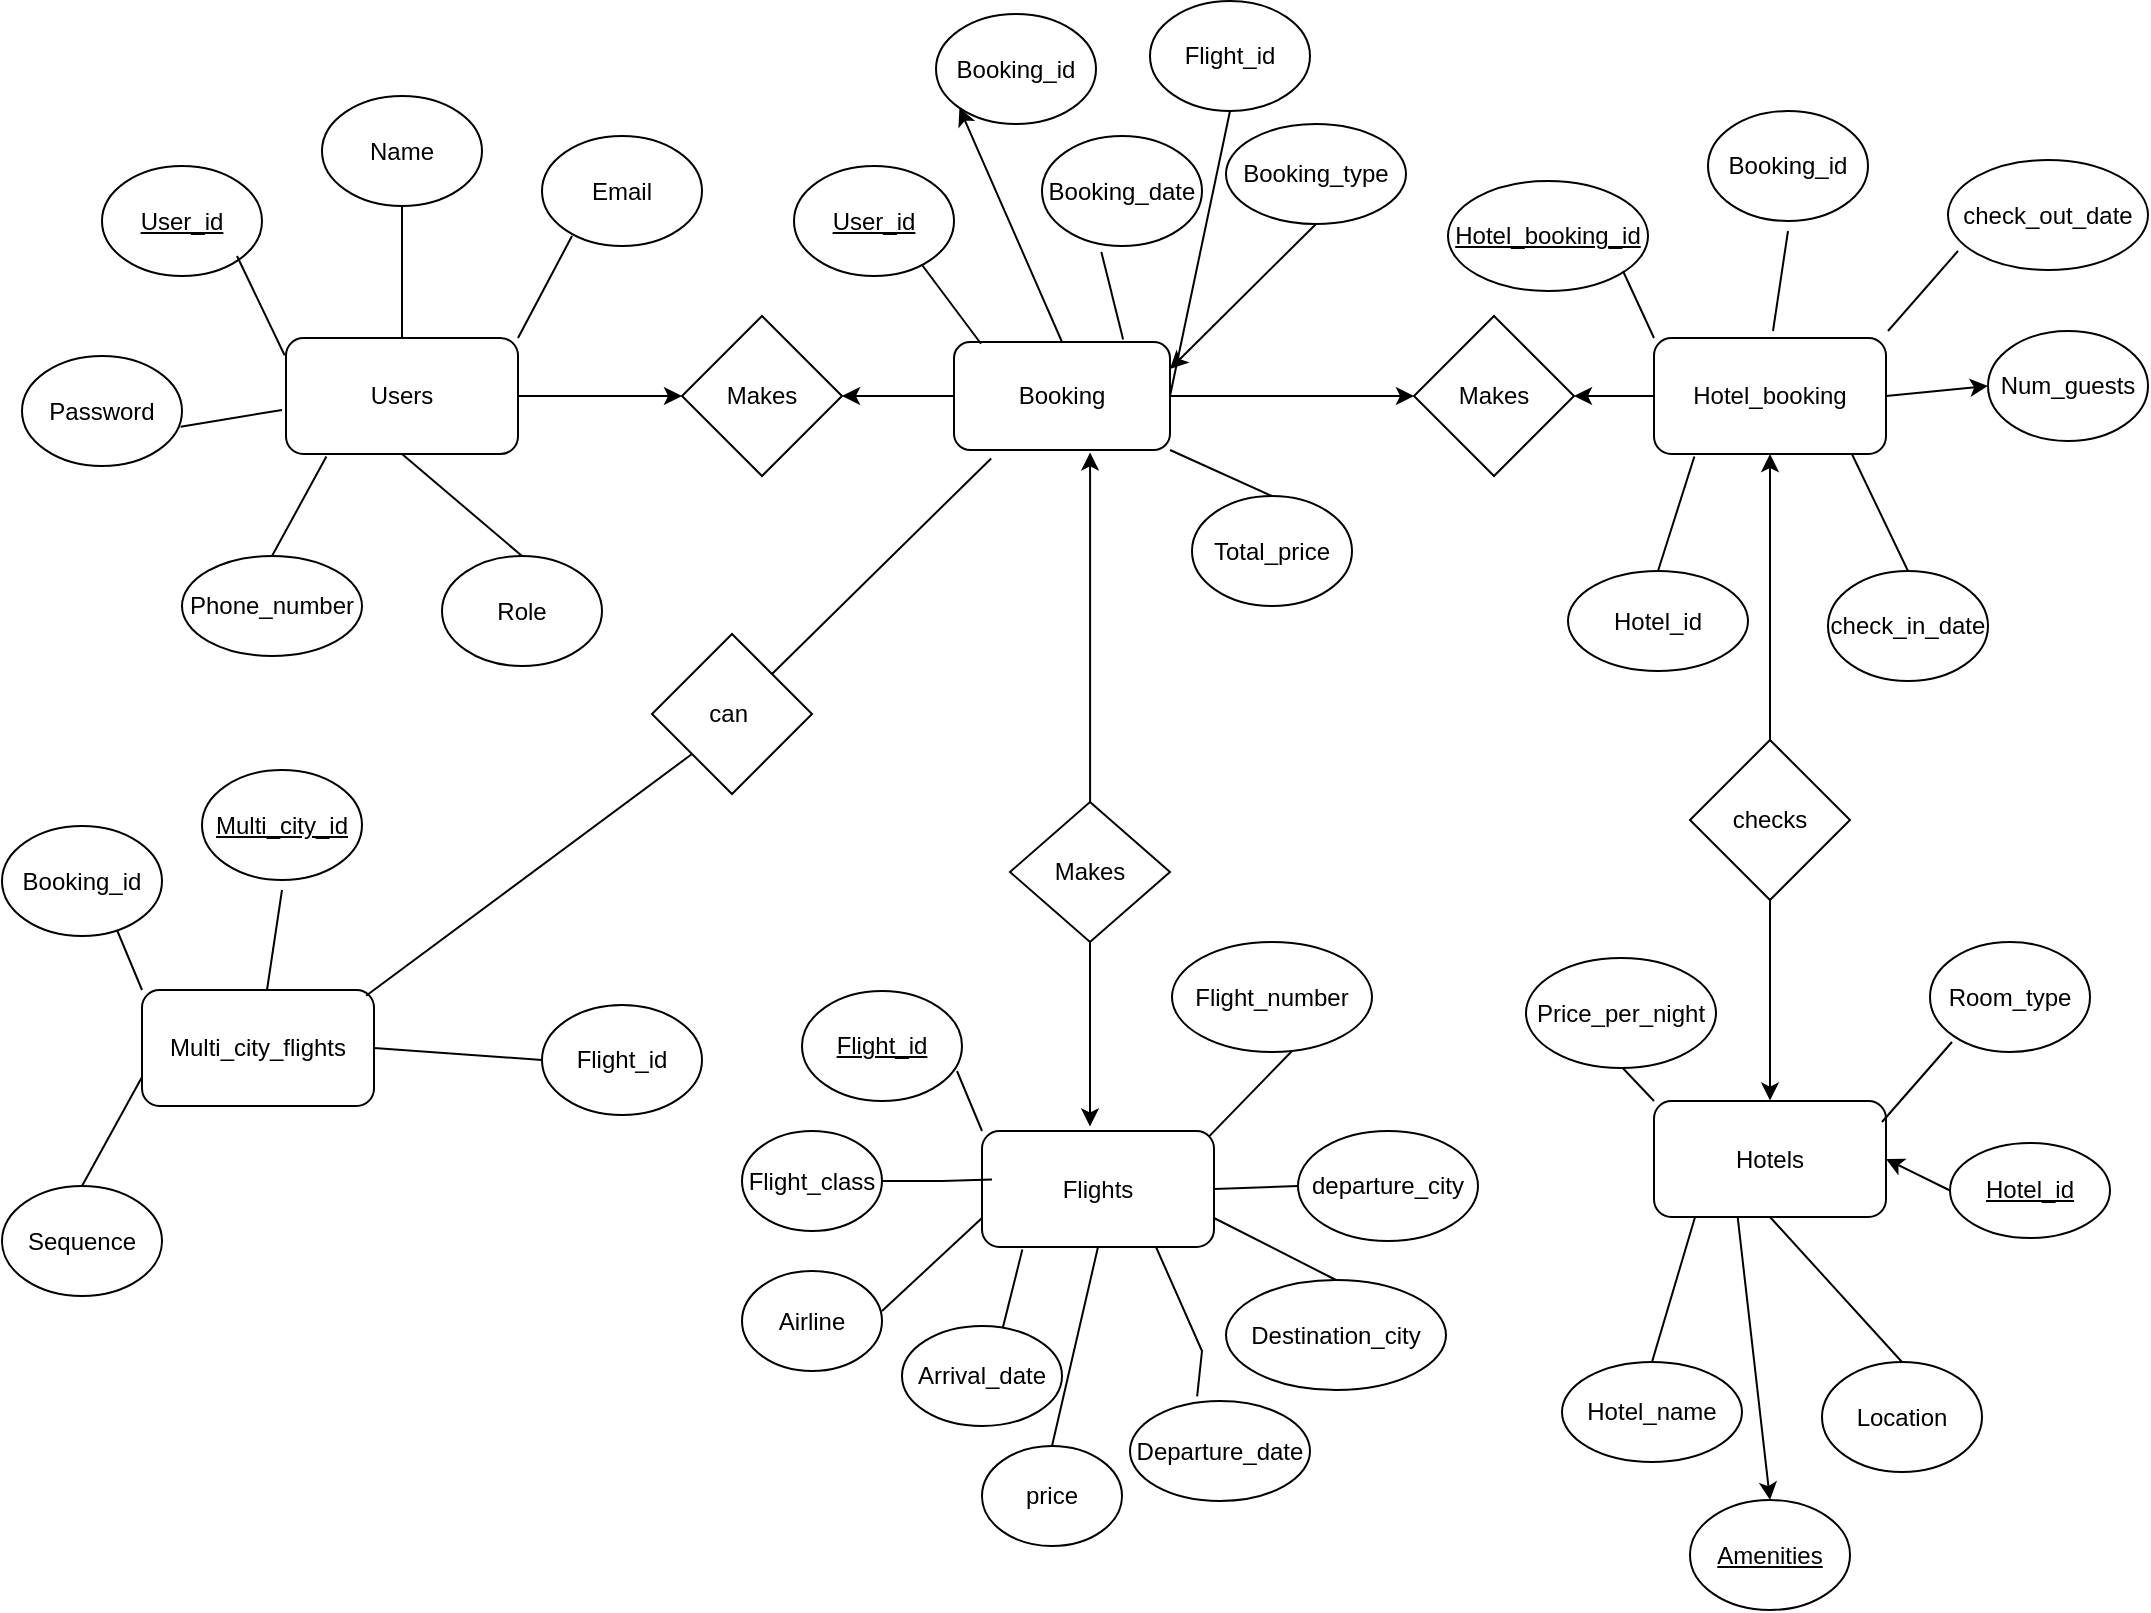 <mxfile version="24.7.16">
  <diagram name="Page-1" id="JrsxtNGEzkz7EmuCsESs">
    <mxGraphModel dx="1203" dy="657" grid="0" gridSize="10" guides="1" tooltips="1" connect="1" arrows="1" fold="1" page="1" pageScale="1" pageWidth="1100" pageHeight="850" math="0" shadow="0">
      <root>
        <mxCell id="0" />
        <mxCell id="1" parent="0" />
        <mxCell id="slm5BC4lL7aq9jStoZ59-89" style="edgeStyle=orthogonalEdgeStyle;rounded=0;orthogonalLoop=1;jettySize=auto;html=1;exitX=1;exitY=0.5;exitDx=0;exitDy=0;entryX=0;entryY=0.5;entryDx=0;entryDy=0;" edge="1" parent="1" source="slm5BC4lL7aq9jStoZ59-90" target="slm5BC4lL7aq9jStoZ59-117">
          <mxGeometry relative="1" as="geometry">
            <mxPoint x="380" y="215.429" as="targetPoint" />
          </mxGeometry>
        </mxCell>
        <mxCell id="slm5BC4lL7aq9jStoZ59-90" value="Users" style="rounded=1;whiteSpace=wrap;html=1;aspect=fixed;" vertex="1" parent="1">
          <mxGeometry x="162" y="191" width="116" height="58" as="geometry" />
        </mxCell>
        <mxCell id="slm5BC4lL7aq9jStoZ59-91" value="&lt;u&gt;User_id&lt;/u&gt;" style="ellipse;whiteSpace=wrap;html=1;" vertex="1" parent="1">
          <mxGeometry x="70" y="105" width="80" height="55" as="geometry" />
        </mxCell>
        <mxCell id="slm5BC4lL7aq9jStoZ59-92" value="Phone_number" style="ellipse;whiteSpace=wrap;html=1;" vertex="1" parent="1">
          <mxGeometry x="110" y="300" width="90" height="50" as="geometry" />
        </mxCell>
        <mxCell id="slm5BC4lL7aq9jStoZ59-93" value="Password" style="ellipse;whiteSpace=wrap;html=1;" vertex="1" parent="1">
          <mxGeometry x="30" y="200" width="80" height="55" as="geometry" />
        </mxCell>
        <mxCell id="slm5BC4lL7aq9jStoZ59-94" value="Role" style="ellipse;whiteSpace=wrap;html=1;" vertex="1" parent="1">
          <mxGeometry x="240" y="300" width="80" height="55" as="geometry" />
        </mxCell>
        <mxCell id="slm5BC4lL7aq9jStoZ59-95" value="Name" style="ellipse;whiteSpace=wrap;html=1;" vertex="1" parent="1">
          <mxGeometry x="180" y="70" width="80" height="55" as="geometry" />
        </mxCell>
        <mxCell id="slm5BC4lL7aq9jStoZ59-96" value="Email" style="ellipse;whiteSpace=wrap;html=1;" vertex="1" parent="1">
          <mxGeometry x="290" y="90" width="80" height="55" as="geometry" />
        </mxCell>
        <mxCell id="slm5BC4lL7aq9jStoZ59-97" value="" style="endArrow=none;html=1;rounded=0;exitX=1;exitY=0;exitDx=0;exitDy=0;" edge="1" parent="1" source="slm5BC4lL7aq9jStoZ59-90">
          <mxGeometry width="50" height="50" relative="1" as="geometry">
            <mxPoint x="270" y="180" as="sourcePoint" />
            <mxPoint x="305" y="140" as="targetPoint" />
          </mxGeometry>
        </mxCell>
        <mxCell id="slm5BC4lL7aq9jStoZ59-98" value="" style="endArrow=none;html=1;rounded=0;entryX=0.5;entryY=1;entryDx=0;entryDy=0;exitX=0.5;exitY=0;exitDx=0;exitDy=0;" edge="1" parent="1" source="slm5BC4lL7aq9jStoZ59-90" target="slm5BC4lL7aq9jStoZ59-95">
          <mxGeometry width="50" height="50" relative="1" as="geometry">
            <mxPoint x="212.5" y="180" as="sourcePoint" />
            <mxPoint x="220" y="130" as="targetPoint" />
          </mxGeometry>
        </mxCell>
        <mxCell id="slm5BC4lL7aq9jStoZ59-99" value="" style="endArrow=none;html=1;rounded=0;exitX=-0.006;exitY=0.149;exitDx=0;exitDy=0;exitPerimeter=0;" edge="1" parent="1" source="slm5BC4lL7aq9jStoZ59-90">
          <mxGeometry width="50" height="50" relative="1" as="geometry">
            <mxPoint x="130" y="200" as="sourcePoint" />
            <mxPoint x="137.5" y="150" as="targetPoint" />
          </mxGeometry>
        </mxCell>
        <mxCell id="slm5BC4lL7aq9jStoZ59-100" value="" style="endArrow=none;html=1;rounded=0;entryX=0.174;entryY=1.022;entryDx=0;entryDy=0;entryPerimeter=0;" edge="1" parent="1" target="slm5BC4lL7aq9jStoZ59-90">
          <mxGeometry width="50" height="50" relative="1" as="geometry">
            <mxPoint x="155" y="300" as="sourcePoint" />
            <mxPoint x="200" y="260" as="targetPoint" />
          </mxGeometry>
        </mxCell>
        <mxCell id="slm5BC4lL7aq9jStoZ59-101" value="" style="endArrow=none;html=1;rounded=0;exitX=0.5;exitY=0;exitDx=0;exitDy=0;entryX=0.5;entryY=1;entryDx=0;entryDy=0;" edge="1" parent="1" source="slm5BC4lL7aq9jStoZ59-94" target="slm5BC4lL7aq9jStoZ59-90">
          <mxGeometry width="50" height="50" relative="1" as="geometry">
            <mxPoint x="230" y="300" as="sourcePoint" />
            <mxPoint x="280" y="250" as="targetPoint" />
          </mxGeometry>
        </mxCell>
        <mxCell id="slm5BC4lL7aq9jStoZ59-102" value="" style="endArrow=none;html=1;rounded=0;exitX=0.991;exitY=0.643;exitDx=0;exitDy=0;exitPerimeter=0;" edge="1" parent="1" source="slm5BC4lL7aq9jStoZ59-93">
          <mxGeometry width="50" height="50" relative="1" as="geometry">
            <mxPoint x="100" y="226.97" as="sourcePoint" />
            <mxPoint x="160" y="226.97" as="targetPoint" />
          </mxGeometry>
        </mxCell>
        <mxCell id="slm5BC4lL7aq9jStoZ59-103" style="edgeStyle=orthogonalEdgeStyle;rounded=0;orthogonalLoop=1;jettySize=auto;html=1;exitX=0;exitY=0.5;exitDx=0;exitDy=0;entryX=1;entryY=0.5;entryDx=0;entryDy=0;" edge="1" parent="1" source="slm5BC4lL7aq9jStoZ59-104" target="slm5BC4lL7aq9jStoZ59-117">
          <mxGeometry relative="1" as="geometry" />
        </mxCell>
        <mxCell id="slm5BC4lL7aq9jStoZ59-183" style="edgeStyle=orthogonalEdgeStyle;rounded=0;orthogonalLoop=1;jettySize=auto;html=1;entryX=0;entryY=0.5;entryDx=0;entryDy=0;" edge="1" parent="1" source="slm5BC4lL7aq9jStoZ59-104" target="slm5BC4lL7aq9jStoZ59-181">
          <mxGeometry relative="1" as="geometry">
            <mxPoint x="750" y="220" as="targetPoint" />
          </mxGeometry>
        </mxCell>
        <mxCell id="slm5BC4lL7aq9jStoZ59-104" value="Booking" style="rounded=1;whiteSpace=wrap;html=1;aspect=fixed;" vertex="1" parent="1">
          <mxGeometry x="496" y="193" width="108" height="54" as="geometry" />
        </mxCell>
        <mxCell id="slm5BC4lL7aq9jStoZ59-105" value="&lt;u&gt;User_id&lt;/u&gt;" style="ellipse;whiteSpace=wrap;html=1;" vertex="1" parent="1">
          <mxGeometry x="416" y="105" width="80" height="55" as="geometry" />
        </mxCell>
        <mxCell id="slm5BC4lL7aq9jStoZ59-107" value="Flight_id" style="ellipse;whiteSpace=wrap;html=1;" vertex="1" parent="1">
          <mxGeometry x="594" y="22.5" width="80" height="55" as="geometry" />
        </mxCell>
        <mxCell id="slm5BC4lL7aq9jStoZ59-108" value="Total_price" style="ellipse;whiteSpace=wrap;html=1;" vertex="1" parent="1">
          <mxGeometry x="615" y="270" width="80" height="55" as="geometry" />
        </mxCell>
        <mxCell id="slm5BC4lL7aq9jStoZ59-109" value="Booking_date" style="ellipse;whiteSpace=wrap;html=1;" vertex="1" parent="1">
          <mxGeometry x="540" y="90" width="80" height="55" as="geometry" />
        </mxCell>
        <mxCell id="slm5BC4lL7aq9jStoZ59-112" value="" style="endArrow=none;html=1;rounded=0;exitX=0.783;exitY=-0.023;exitDx=0;exitDy=0;exitPerimeter=0;entryX=0.371;entryY=1.054;entryDx=0;entryDy=0;entryPerimeter=0;" edge="1" parent="1" source="slm5BC4lL7aq9jStoZ59-104" target="slm5BC4lL7aq9jStoZ59-109">
          <mxGeometry width="50" height="50" relative="1" as="geometry">
            <mxPoint x="612.5" y="180" as="sourcePoint" />
            <mxPoint x="620" y="130" as="targetPoint" />
          </mxGeometry>
        </mxCell>
        <mxCell id="slm5BC4lL7aq9jStoZ59-113" value="" style="endArrow=none;html=1;rounded=0;exitX=0.125;exitY=0.016;exitDx=0;exitDy=0;entryX=0.804;entryY=0.907;entryDx=0;entryDy=0;entryPerimeter=0;exitPerimeter=0;" edge="1" parent="1" source="slm5BC4lL7aq9jStoZ59-104" target="slm5BC4lL7aq9jStoZ59-105">
          <mxGeometry width="50" height="50" relative="1" as="geometry">
            <mxPoint x="530" y="200" as="sourcePoint" />
            <mxPoint x="537.5" y="150" as="targetPoint" />
          </mxGeometry>
        </mxCell>
        <mxCell id="slm5BC4lL7aq9jStoZ59-115" value="" style="endArrow=none;html=1;rounded=0;exitX=0.5;exitY=0;exitDx=0;exitDy=0;entryX=1;entryY=1;entryDx=0;entryDy=0;" edge="1" parent="1" source="slm5BC4lL7aq9jStoZ59-108" target="slm5BC4lL7aq9jStoZ59-104">
          <mxGeometry width="50" height="50" relative="1" as="geometry">
            <mxPoint x="630" y="300" as="sourcePoint" />
            <mxPoint x="680" y="250" as="targetPoint" />
          </mxGeometry>
        </mxCell>
        <mxCell id="slm5BC4lL7aq9jStoZ59-116" value="" style="endArrow=none;html=1;rounded=0;exitX=0.5;exitY=1;exitDx=0;exitDy=0;entryX=1;entryY=0.5;entryDx=0;entryDy=0;" edge="1" parent="1" source="slm5BC4lL7aq9jStoZ59-107" target="slm5BC4lL7aq9jStoZ59-104">
          <mxGeometry width="50" height="50" relative="1" as="geometry">
            <mxPoint x="500" y="226.97" as="sourcePoint" />
            <mxPoint x="570" y="230" as="targetPoint" />
          </mxGeometry>
        </mxCell>
        <mxCell id="slm5BC4lL7aq9jStoZ59-117" value="Makes" style="rhombus;whiteSpace=wrap;html=1;" vertex="1" parent="1">
          <mxGeometry x="360" y="180" width="80" height="80" as="geometry" />
        </mxCell>
        <mxCell id="slm5BC4lL7aq9jStoZ59-120" value="Flights" style="rounded=1;whiteSpace=wrap;html=1;aspect=fixed;" vertex="1" parent="1">
          <mxGeometry x="510" y="587.5" width="116" height="58" as="geometry" />
        </mxCell>
        <mxCell id="slm5BC4lL7aq9jStoZ59-121" value="Departure_date" style="ellipse;whiteSpace=wrap;html=1;" vertex="1" parent="1">
          <mxGeometry x="584" y="722.5" width="90" height="50" as="geometry" />
        </mxCell>
        <mxCell id="slm5BC4lL7aq9jStoZ59-122" value="departure_city" style="ellipse;whiteSpace=wrap;html=1;" vertex="1" parent="1">
          <mxGeometry x="668" y="587.5" width="90" height="55" as="geometry" />
        </mxCell>
        <mxCell id="slm5BC4lL7aq9jStoZ59-123" value="Destination_city" style="ellipse;whiteSpace=wrap;html=1;" vertex="1" parent="1">
          <mxGeometry x="632" y="662" width="110" height="55" as="geometry" />
        </mxCell>
        <mxCell id="slm5BC4lL7aq9jStoZ59-124" value="&lt;u&gt;Flight_id&lt;/u&gt;" style="ellipse;whiteSpace=wrap;html=1;" vertex="1" parent="1">
          <mxGeometry x="420" y="517.5" width="80" height="55" as="geometry" />
        </mxCell>
        <mxCell id="slm5BC4lL7aq9jStoZ59-125" value="Flight_number" style="ellipse;whiteSpace=wrap;html=1;" vertex="1" parent="1">
          <mxGeometry x="605" y="493" width="100" height="55" as="geometry" />
        </mxCell>
        <mxCell id="slm5BC4lL7aq9jStoZ59-126" value="" style="endArrow=none;html=1;rounded=0;exitX=0.98;exitY=0.044;exitDx=0;exitDy=0;exitPerimeter=0;" edge="1" parent="1" source="slm5BC4lL7aq9jStoZ59-120">
          <mxGeometry width="50" height="50" relative="1" as="geometry">
            <mxPoint x="630" y="587.5" as="sourcePoint" />
            <mxPoint x="665" y="547.5" as="targetPoint" />
          </mxGeometry>
        </mxCell>
        <mxCell id="slm5BC4lL7aq9jStoZ59-127" value="" style="endArrow=none;html=1;rounded=0;exitX=0;exitY=0;exitDx=0;exitDy=0;" edge="1" parent="1" source="slm5BC4lL7aq9jStoZ59-120">
          <mxGeometry width="50" height="50" relative="1" as="geometry">
            <mxPoint x="490" y="607.5" as="sourcePoint" />
            <mxPoint x="497.5" y="557.5" as="targetPoint" />
          </mxGeometry>
        </mxCell>
        <mxCell id="slm5BC4lL7aq9jStoZ59-128" value="" style="endArrow=none;html=1;rounded=0;entryX=0.174;entryY=1.022;entryDx=0;entryDy=0;entryPerimeter=0;" edge="1" parent="1" target="slm5BC4lL7aq9jStoZ59-120">
          <mxGeometry width="50" height="50" relative="1" as="geometry">
            <mxPoint x="515" y="707.5" as="sourcePoint" />
            <mxPoint x="560" y="667.5" as="targetPoint" />
          </mxGeometry>
        </mxCell>
        <mxCell id="slm5BC4lL7aq9jStoZ59-129" value="" style="endArrow=none;html=1;rounded=0;exitX=0.5;exitY=0;exitDx=0;exitDy=0;entryX=1;entryY=0.75;entryDx=0;entryDy=0;" edge="1" parent="1" source="slm5BC4lL7aq9jStoZ59-123" target="slm5BC4lL7aq9jStoZ59-120">
          <mxGeometry width="50" height="50" relative="1" as="geometry">
            <mxPoint x="590" y="707.5" as="sourcePoint" />
            <mxPoint x="640" y="657.5" as="targetPoint" />
          </mxGeometry>
        </mxCell>
        <mxCell id="slm5BC4lL7aq9jStoZ59-130" value="" style="endArrow=none;html=1;rounded=0;exitX=0;exitY=0.5;exitDx=0;exitDy=0;entryX=1;entryY=0.5;entryDx=0;entryDy=0;" edge="1" parent="1" source="slm5BC4lL7aq9jStoZ59-122" target="slm5BC4lL7aq9jStoZ59-120">
          <mxGeometry width="50" height="50" relative="1" as="geometry">
            <mxPoint x="460" y="634.47" as="sourcePoint" />
            <mxPoint x="530" y="637.5" as="targetPoint" />
          </mxGeometry>
        </mxCell>
        <mxCell id="slm5BC4lL7aq9jStoZ59-192" style="edgeStyle=orthogonalEdgeStyle;rounded=0;orthogonalLoop=1;jettySize=auto;html=1;" edge="1" parent="1" source="slm5BC4lL7aq9jStoZ59-133">
          <mxGeometry relative="1" as="geometry">
            <mxPoint x="564" y="585.212" as="targetPoint" />
          </mxGeometry>
        </mxCell>
        <mxCell id="slm5BC4lL7aq9jStoZ59-133" value="Makes" style="rhombus;whiteSpace=wrap;html=1;" vertex="1" parent="1">
          <mxGeometry x="524" y="423" width="80" height="70" as="geometry" />
        </mxCell>
        <mxCell id="slm5BC4lL7aq9jStoZ59-136" value="" style="endArrow=none;html=1;rounded=0;entryX=0.75;entryY=1;entryDx=0;entryDy=0;exitX=0.373;exitY=-0.047;exitDx=0;exitDy=0;exitPerimeter=0;" edge="1" parent="1" source="slm5BC4lL7aq9jStoZ59-121" target="slm5BC4lL7aq9jStoZ59-120">
          <mxGeometry width="50" height="50" relative="1" as="geometry">
            <mxPoint x="612.5" y="722.5" as="sourcePoint" />
            <mxPoint x="547.5" y="637.5" as="targetPoint" />
            <Array as="points">
              <mxPoint x="620" y="697.5" />
            </Array>
          </mxGeometry>
        </mxCell>
        <mxCell id="slm5BC4lL7aq9jStoZ59-137" value="Arrival_date" style="ellipse;whiteSpace=wrap;html=1;" vertex="1" parent="1">
          <mxGeometry x="470" y="685" width="80" height="50" as="geometry" />
        </mxCell>
        <mxCell id="slm5BC4lL7aq9jStoZ59-138" value="price&lt;span style=&quot;color: rgba(0, 0, 0, 0); font-family: monospace; font-size: 0px; text-align: start; text-wrap: nowrap;&quot;&gt;%3CmxGraphModel%3E%3Croot%3E%3CmxCell%20id%3D%220%22%2F%3E%3CmxCell%20id%3D%221%22%20parent%3D%220%22%2F%3E%3CmxCell%20id%3D%222%22%20value%3D%22%22%20style%3D%22endArrow%3Dnone%3Bhtml%3D1%3Brounded%3D0%3BentryX%3D0.174%3BentryY%3D1.022%3BentryDx%3D0%3BentryDy%3D0%3BentryPerimeter%3D0%3B%22%20edge%3D%221%22%20parent%3D%221%22%3E%3CmxGeometry%20width%3D%2250%22%20height%3D%2250%22%20relative%3D%221%22%20as%3D%22geometry%22%3E%3CmxPoint%20x%3D%22555%22%20y%3D%22695%22%20as%3D%22sourcePoint%22%2F%3E%3CmxPoint%20x%3D%22574%22%20y%3D%22647%22%20as%3D%22targetPoint%22%2F%3E%3C%2FmxGeometry%3E%3C%2FmxCell%3E%3C%2Froot%3E%3C%2FmxGraphModel%3E&lt;/span&gt;" style="ellipse;whiteSpace=wrap;html=1;" vertex="1" parent="1">
          <mxGeometry x="510" y="745" width="70" height="50" as="geometry" />
        </mxCell>
        <mxCell id="slm5BC4lL7aq9jStoZ59-139" value="" style="endArrow=none;html=1;rounded=0;exitX=0.5;exitY=0;exitDx=0;exitDy=0;entryX=0.5;entryY=1;entryDx=0;entryDy=0;" edge="1" parent="1" source="slm5BC4lL7aq9jStoZ59-138" target="slm5BC4lL7aq9jStoZ59-120">
          <mxGeometry width="50" height="50" relative="1" as="geometry">
            <mxPoint x="555" y="737.5" as="sourcePoint" />
            <mxPoint x="570" y="662.5" as="targetPoint" />
          </mxGeometry>
        </mxCell>
        <mxCell id="slm5BC4lL7aq9jStoZ59-140" value="Airline" style="ellipse;whiteSpace=wrap;html=1;" vertex="1" parent="1">
          <mxGeometry x="390" y="657.5" width="70" height="50" as="geometry" />
        </mxCell>
        <mxCell id="slm5BC4lL7aq9jStoZ59-141" value="Flight_class" style="ellipse;whiteSpace=wrap;html=1;" vertex="1" parent="1">
          <mxGeometry x="390" y="587.5" width="70" height="50" as="geometry" />
        </mxCell>
        <mxCell id="slm5BC4lL7aq9jStoZ59-142" value="" style="endArrow=none;html=1;rounded=0;exitX=0;exitY=0.5;exitDx=0;exitDy=0;entryX=1;entryY=0.5;entryDx=0;entryDy=0;" edge="1" parent="1" target="slm5BC4lL7aq9jStoZ59-141">
          <mxGeometry width="50" height="50" relative="1" as="geometry">
            <mxPoint x="515" y="611.73" as="sourcePoint" />
            <mxPoint x="480" y="632.5" as="targetPoint" />
            <Array as="points">
              <mxPoint x="490" y="612.5" />
            </Array>
          </mxGeometry>
        </mxCell>
        <mxCell id="slm5BC4lL7aq9jStoZ59-143" value="" style="endArrow=none;html=1;rounded=0;exitX=0.5;exitY=0;exitDx=0;exitDy=0;entryX=0;entryY=0.75;entryDx=0;entryDy=0;" edge="1" parent="1" target="slm5BC4lL7aq9jStoZ59-120">
          <mxGeometry width="50" height="50" relative="1" as="geometry">
            <mxPoint x="460" y="677.5" as="sourcePoint" />
            <mxPoint x="475" y="587.5" as="targetPoint" />
          </mxGeometry>
        </mxCell>
        <mxCell id="slm5BC4lL7aq9jStoZ59-144" value="" style="endArrow=none;html=1;rounded=0;exitX=1;exitY=0;exitDx=0;exitDy=0;entryX=0.172;entryY=1.078;entryDx=0;entryDy=0;entryPerimeter=0;" edge="1" parent="1" source="slm5BC4lL7aq9jStoZ59-145" target="slm5BC4lL7aq9jStoZ59-104">
          <mxGeometry width="50" height="50" relative="1" as="geometry">
            <mxPoint x="450" y="360" as="sourcePoint" />
            <mxPoint x="550" y="242.5" as="targetPoint" />
          </mxGeometry>
        </mxCell>
        <mxCell id="slm5BC4lL7aq9jStoZ59-145" value="can&amp;nbsp;" style="rhombus;whiteSpace=wrap;html=1;" vertex="1" parent="1">
          <mxGeometry x="345" y="339" width="80" height="80" as="geometry" />
        </mxCell>
        <mxCell id="slm5BC4lL7aq9jStoZ59-146" value="Multi_city_flights" style="rounded=1;whiteSpace=wrap;html=1;aspect=fixed;" vertex="1" parent="1">
          <mxGeometry x="90" y="517" width="116" height="58" as="geometry" />
        </mxCell>
        <mxCell id="slm5BC4lL7aq9jStoZ59-147" value="Flight_id" style="ellipse;whiteSpace=wrap;html=1;" vertex="1" parent="1">
          <mxGeometry x="290" y="524.5" width="80" height="55" as="geometry" />
        </mxCell>
        <mxCell id="slm5BC4lL7aq9jStoZ59-148" value="Sequence" style="ellipse;whiteSpace=wrap;html=1;" vertex="1" parent="1">
          <mxGeometry x="20" y="615" width="80" height="55" as="geometry" />
        </mxCell>
        <mxCell id="slm5BC4lL7aq9jStoZ59-149" value="&lt;u&gt;Multi_city_id&lt;/u&gt;" style="ellipse;whiteSpace=wrap;html=1;" vertex="1" parent="1">
          <mxGeometry x="120" y="407" width="80" height="55" as="geometry" />
        </mxCell>
        <mxCell id="slm5BC4lL7aq9jStoZ59-150" value="Booking_id" style="ellipse;whiteSpace=wrap;html=1;" vertex="1" parent="1">
          <mxGeometry x="20" y="435" width="80" height="55" as="geometry" />
        </mxCell>
        <mxCell id="slm5BC4lL7aq9jStoZ59-151" value="" style="endArrow=none;html=1;rounded=0;entryX=0;entryY=1;entryDx=0;entryDy=0;exitX=0.966;exitY=0.05;exitDx=0;exitDy=0;exitPerimeter=0;" edge="1" parent="1" target="slm5BC4lL7aq9jStoZ59-145" source="slm5BC4lL7aq9jStoZ59-146">
          <mxGeometry width="50" height="50" relative="1" as="geometry">
            <mxPoint x="210" y="517" as="sourcePoint" />
            <mxPoint x="245" y="477" as="targetPoint" />
          </mxGeometry>
        </mxCell>
        <mxCell id="slm5BC4lL7aq9jStoZ59-152" value="" style="endArrow=none;html=1;rounded=0;" edge="1" parent="1">
          <mxGeometry width="50" height="50" relative="1" as="geometry">
            <mxPoint x="152.5" y="517" as="sourcePoint" />
            <mxPoint x="160" y="467" as="targetPoint" />
          </mxGeometry>
        </mxCell>
        <mxCell id="slm5BC4lL7aq9jStoZ59-153" value="" style="endArrow=none;html=1;rounded=0;exitX=0;exitY=0;exitDx=0;exitDy=0;" edge="1" parent="1" source="slm5BC4lL7aq9jStoZ59-146">
          <mxGeometry width="50" height="50" relative="1" as="geometry">
            <mxPoint x="70" y="537" as="sourcePoint" />
            <mxPoint x="77.5" y="487" as="targetPoint" />
          </mxGeometry>
        </mxCell>
        <mxCell id="slm5BC4lL7aq9jStoZ59-154" value="" style="endArrow=none;html=1;rounded=0;exitX=0.5;exitY=0;exitDx=0;exitDy=0;entryX=0;entryY=0.75;entryDx=0;entryDy=0;" edge="1" parent="1" source="slm5BC4lL7aq9jStoZ59-148" target="slm5BC4lL7aq9jStoZ59-146">
          <mxGeometry width="50" height="50" relative="1" as="geometry">
            <mxPoint x="170" y="637" as="sourcePoint" />
            <mxPoint x="100" y="600" as="targetPoint" />
          </mxGeometry>
        </mxCell>
        <mxCell id="slm5BC4lL7aq9jStoZ59-155" value="" style="endArrow=none;html=1;rounded=0;exitX=0;exitY=0.5;exitDx=0;exitDy=0;entryX=1;entryY=0.5;entryDx=0;entryDy=0;" edge="1" parent="1" source="slm5BC4lL7aq9jStoZ59-147" target="slm5BC4lL7aq9jStoZ59-146">
          <mxGeometry width="50" height="50" relative="1" as="geometry">
            <mxPoint x="40" y="563.97" as="sourcePoint" />
            <mxPoint x="110" y="567" as="targetPoint" />
          </mxGeometry>
        </mxCell>
        <mxCell id="slm5BC4lL7aq9jStoZ59-110" value="Booking_id" style="ellipse;whiteSpace=wrap;html=1;" vertex="1" parent="1">
          <mxGeometry x="487" y="29" width="80" height="55" as="geometry" />
        </mxCell>
        <mxCell id="slm5BC4lL7aq9jStoZ59-161" value="" style="edgeStyle=none;orthogonalLoop=1;jettySize=auto;html=1;rounded=0;entryX=0;entryY=1;entryDx=0;entryDy=0;exitX=0.5;exitY=0;exitDx=0;exitDy=0;" edge="1" parent="1" source="slm5BC4lL7aq9jStoZ59-104" target="slm5BC4lL7aq9jStoZ59-110">
          <mxGeometry width="80" relative="1" as="geometry">
            <mxPoint x="636" y="205" as="sourcePoint" />
            <mxPoint x="740" y="90" as="targetPoint" />
            <Array as="points" />
          </mxGeometry>
        </mxCell>
        <mxCell id="slm5BC4lL7aq9jStoZ59-189" style="edgeStyle=orthogonalEdgeStyle;rounded=0;orthogonalLoop=1;jettySize=auto;html=1;" edge="1" parent="1" source="slm5BC4lL7aq9jStoZ59-163" target="slm5BC4lL7aq9jStoZ59-181">
          <mxGeometry relative="1" as="geometry" />
        </mxCell>
        <mxCell id="slm5BC4lL7aq9jStoZ59-163" value="Hotel_booking" style="rounded=1;whiteSpace=wrap;html=1;aspect=fixed;" vertex="1" parent="1">
          <mxGeometry x="846" y="191" width="116" height="58" as="geometry" />
        </mxCell>
        <mxCell id="slm5BC4lL7aq9jStoZ59-164" value="&lt;u&gt;Hotel_booking_id&lt;/u&gt;" style="ellipse;whiteSpace=wrap;html=1;" vertex="1" parent="1">
          <mxGeometry x="743" y="112.5" width="100" height="55" as="geometry" />
        </mxCell>
        <mxCell id="slm5BC4lL7aq9jStoZ59-165" value="Hotel_id" style="ellipse;whiteSpace=wrap;html=1;" vertex="1" parent="1">
          <mxGeometry x="803" y="307.5" width="90" height="50" as="geometry" />
        </mxCell>
        <mxCell id="slm5BC4lL7aq9jStoZ59-166" value="check_in_date" style="ellipse;whiteSpace=wrap;html=1;" vertex="1" parent="1">
          <mxGeometry x="933" y="307.5" width="80" height="55" as="geometry" />
        </mxCell>
        <mxCell id="slm5BC4lL7aq9jStoZ59-167" value="Booking_id" style="ellipse;whiteSpace=wrap;html=1;" vertex="1" parent="1">
          <mxGeometry x="873" y="77.5" width="80" height="55" as="geometry" />
        </mxCell>
        <mxCell id="slm5BC4lL7aq9jStoZ59-168" value="" style="endArrow=none;html=1;rounded=0;" edge="1" parent="1">
          <mxGeometry width="50" height="50" relative="1" as="geometry">
            <mxPoint x="963" y="187.5" as="sourcePoint" />
            <mxPoint x="998" y="147.5" as="targetPoint" />
          </mxGeometry>
        </mxCell>
        <mxCell id="slm5BC4lL7aq9jStoZ59-169" value="" style="endArrow=none;html=1;rounded=0;" edge="1" parent="1">
          <mxGeometry width="50" height="50" relative="1" as="geometry">
            <mxPoint x="905.5" y="187.5" as="sourcePoint" />
            <mxPoint x="913" y="137.5" as="targetPoint" />
          </mxGeometry>
        </mxCell>
        <mxCell id="slm5BC4lL7aq9jStoZ59-170" value="" style="endArrow=none;html=1;rounded=0;exitX=0;exitY=0;exitDx=0;exitDy=0;" edge="1" parent="1" source="slm5BC4lL7aq9jStoZ59-163">
          <mxGeometry width="50" height="50" relative="1" as="geometry">
            <mxPoint x="823" y="207.5" as="sourcePoint" />
            <mxPoint x="830.5" y="157.5" as="targetPoint" />
          </mxGeometry>
        </mxCell>
        <mxCell id="slm5BC4lL7aq9jStoZ59-171" value="" style="endArrow=none;html=1;rounded=0;entryX=0.174;entryY=1.022;entryDx=0;entryDy=0;entryPerimeter=0;" edge="1" parent="1" target="slm5BC4lL7aq9jStoZ59-163">
          <mxGeometry width="50" height="50" relative="1" as="geometry">
            <mxPoint x="848" y="307.5" as="sourcePoint" />
            <mxPoint x="893" y="267.5" as="targetPoint" />
          </mxGeometry>
        </mxCell>
        <mxCell id="slm5BC4lL7aq9jStoZ59-172" value="" style="endArrow=none;html=1;rounded=0;exitX=0.5;exitY=0;exitDx=0;exitDy=0;entryX=0.853;entryY=1;entryDx=0;entryDy=0;entryPerimeter=0;" edge="1" parent="1" source="slm5BC4lL7aq9jStoZ59-166" target="slm5BC4lL7aq9jStoZ59-163">
          <mxGeometry width="50" height="50" relative="1" as="geometry">
            <mxPoint x="923" y="307.5" as="sourcePoint" />
            <mxPoint x="973" y="257.5" as="targetPoint" />
          </mxGeometry>
        </mxCell>
        <mxCell id="slm5BC4lL7aq9jStoZ59-174" value="Booking_type" style="ellipse;whiteSpace=wrap;html=1;" vertex="1" parent="1">
          <mxGeometry x="632" y="84" width="90" height="50" as="geometry" />
        </mxCell>
        <mxCell id="slm5BC4lL7aq9jStoZ59-175" value="" style="edgeStyle=none;orthogonalLoop=1;jettySize=auto;html=1;rounded=0;exitX=0.5;exitY=1;exitDx=0;exitDy=0;entryX=1;entryY=0.25;entryDx=0;entryDy=0;" edge="1" parent="1" source="slm5BC4lL7aq9jStoZ59-174" target="slm5BC4lL7aq9jStoZ59-104">
          <mxGeometry width="80" relative="1" as="geometry">
            <mxPoint x="680" y="150" as="sourcePoint" />
            <mxPoint x="620" y="260" as="targetPoint" />
            <Array as="points" />
          </mxGeometry>
        </mxCell>
        <mxCell id="slm5BC4lL7aq9jStoZ59-176" value="check_out_date" style="ellipse;whiteSpace=wrap;html=1;" vertex="1" parent="1">
          <mxGeometry x="993" y="102" width="100" height="55" as="geometry" />
        </mxCell>
        <mxCell id="slm5BC4lL7aq9jStoZ59-177" value="Num_guests" style="ellipse;whiteSpace=wrap;html=1;" vertex="1" parent="1">
          <mxGeometry x="1013" y="187.5" width="80" height="55" as="geometry" />
        </mxCell>
        <mxCell id="slm5BC4lL7aq9jStoZ59-178" value="" style="edgeStyle=none;orthogonalLoop=1;jettySize=auto;html=1;rounded=0;entryX=0;entryY=0.5;entryDx=0;entryDy=0;exitX=1;exitY=0.5;exitDx=0;exitDy=0;" edge="1" parent="1" source="slm5BC4lL7aq9jStoZ59-163" target="slm5BC4lL7aq9jStoZ59-177">
          <mxGeometry width="80" relative="1" as="geometry">
            <mxPoint x="993" y="212" as="sourcePoint" />
            <mxPoint x="1073" y="212" as="targetPoint" />
            <Array as="points" />
          </mxGeometry>
        </mxCell>
        <mxCell id="slm5BC4lL7aq9jStoZ59-181" value="Makes" style="rhombus;whiteSpace=wrap;html=1;" vertex="1" parent="1">
          <mxGeometry x="726" y="180" width="80" height="80" as="geometry" />
        </mxCell>
        <mxCell id="slm5BC4lL7aq9jStoZ59-193" style="edgeStyle=orthogonalEdgeStyle;rounded=0;orthogonalLoop=1;jettySize=auto;html=1;entryX=0.63;entryY=1.023;entryDx=0;entryDy=0;entryPerimeter=0;" edge="1" parent="1" source="slm5BC4lL7aq9jStoZ59-133" target="slm5BC4lL7aq9jStoZ59-104">
          <mxGeometry relative="1" as="geometry" />
        </mxCell>
        <mxCell id="slm5BC4lL7aq9jStoZ59-206" value="Hotels" style="rounded=1;whiteSpace=wrap;html=1;aspect=fixed;" vertex="1" parent="1">
          <mxGeometry x="846" y="572.5" width="116" height="58" as="geometry" />
        </mxCell>
        <mxCell id="slm5BC4lL7aq9jStoZ59-207" value="Hotel_name" style="ellipse;whiteSpace=wrap;html=1;" vertex="1" parent="1">
          <mxGeometry x="800" y="703" width="90" height="50" as="geometry" />
        </mxCell>
        <mxCell id="slm5BC4lL7aq9jStoZ59-208" value="Location" style="ellipse;whiteSpace=wrap;html=1;" vertex="1" parent="1">
          <mxGeometry x="930" y="703" width="80" height="55" as="geometry" />
        </mxCell>
        <mxCell id="slm5BC4lL7aq9jStoZ59-209" value="&lt;u&gt;Hotel_id&lt;/u&gt;" style="ellipse;whiteSpace=wrap;html=1;" vertex="1" parent="1">
          <mxGeometry x="994" y="593.5" width="80" height="47.5" as="geometry" />
        </mxCell>
        <mxCell id="slm5BC4lL7aq9jStoZ59-210" value="" style="endArrow=none;html=1;rounded=0;" edge="1" parent="1">
          <mxGeometry width="50" height="50" relative="1" as="geometry">
            <mxPoint x="960" y="583" as="sourcePoint" />
            <mxPoint x="995" y="543" as="targetPoint" />
          </mxGeometry>
        </mxCell>
        <mxCell id="slm5BC4lL7aq9jStoZ59-212" value="" style="endArrow=none;html=1;rounded=0;exitX=0;exitY=0;exitDx=0;exitDy=0;" edge="1" parent="1" source="slm5BC4lL7aq9jStoZ59-206">
          <mxGeometry width="50" height="50" relative="1" as="geometry">
            <mxPoint x="820" y="603" as="sourcePoint" />
            <mxPoint x="827.5" y="553" as="targetPoint" />
          </mxGeometry>
        </mxCell>
        <mxCell id="slm5BC4lL7aq9jStoZ59-213" value="" style="endArrow=none;html=1;rounded=0;entryX=0.176;entryY=1.006;entryDx=0;entryDy=0;entryPerimeter=0;" edge="1" parent="1" target="slm5BC4lL7aq9jStoZ59-206">
          <mxGeometry width="50" height="50" relative="1" as="geometry">
            <mxPoint x="845" y="703" as="sourcePoint" />
            <mxPoint x="890" y="663" as="targetPoint" />
          </mxGeometry>
        </mxCell>
        <mxCell id="slm5BC4lL7aq9jStoZ59-214" value="" style="endArrow=none;html=1;rounded=0;exitX=0.5;exitY=0;exitDx=0;exitDy=0;entryX=0.5;entryY=1;entryDx=0;entryDy=0;" edge="1" parent="1" source="slm5BC4lL7aq9jStoZ59-208" target="slm5BC4lL7aq9jStoZ59-206">
          <mxGeometry width="50" height="50" relative="1" as="geometry">
            <mxPoint x="920" y="703" as="sourcePoint" />
            <mxPoint x="970" y="653" as="targetPoint" />
          </mxGeometry>
        </mxCell>
        <mxCell id="slm5BC4lL7aq9jStoZ59-216" value="" style="edgeStyle=none;orthogonalLoop=1;jettySize=auto;html=1;rounded=0;exitX=0;exitY=0.5;exitDx=0;exitDy=0;entryX=1;entryY=0.5;entryDx=0;entryDy=0;" edge="1" parent="1" source="slm5BC4lL7aq9jStoZ59-209" target="slm5BC4lL7aq9jStoZ59-206">
          <mxGeometry width="80" relative="1" as="geometry">
            <mxPoint x="887.636" y="566.848" as="sourcePoint" />
            <mxPoint x="967.636" y="566.848" as="targetPoint" />
            <Array as="points" />
          </mxGeometry>
        </mxCell>
        <mxCell id="slm5BC4lL7aq9jStoZ59-217" value="Price_per_night" style="ellipse;whiteSpace=wrap;html=1;" vertex="1" parent="1">
          <mxGeometry x="782" y="501" width="95" height="55" as="geometry" />
        </mxCell>
        <mxCell id="slm5BC4lL7aq9jStoZ59-218" value="Room_type" style="ellipse;whiteSpace=wrap;html=1;" vertex="1" parent="1">
          <mxGeometry x="984" y="493" width="80" height="55" as="geometry" />
        </mxCell>
        <mxCell id="slm5BC4lL7aq9jStoZ59-219" value="&lt;u&gt;Amenities&lt;/u&gt;" style="ellipse;whiteSpace=wrap;html=1;" vertex="1" parent="1">
          <mxGeometry x="864" y="772" width="80" height="55" as="geometry" />
        </mxCell>
        <mxCell id="slm5BC4lL7aq9jStoZ59-221" value="" style="edgeStyle=none;orthogonalLoop=1;jettySize=auto;html=1;rounded=0;entryX=0.5;entryY=0;entryDx=0;entryDy=0;exitX=0.361;exitY=1.005;exitDx=0;exitDy=0;exitPerimeter=0;" edge="1" parent="1" source="slm5BC4lL7aq9jStoZ59-206" target="slm5BC4lL7aq9jStoZ59-219">
          <mxGeometry width="80" relative="1" as="geometry">
            <mxPoint x="894" y="666" as="sourcePoint" />
            <mxPoint x="1211.273" y="663.212" as="targetPoint" />
            <Array as="points" />
          </mxGeometry>
        </mxCell>
        <mxCell id="slm5BC4lL7aq9jStoZ59-225" style="edgeStyle=orthogonalEdgeStyle;rounded=0;orthogonalLoop=1;jettySize=auto;html=1;entryX=0.5;entryY=1;entryDx=0;entryDy=0;" edge="1" parent="1" source="slm5BC4lL7aq9jStoZ59-224" target="slm5BC4lL7aq9jStoZ59-163">
          <mxGeometry relative="1" as="geometry">
            <mxPoint x="910" y="269.692" as="targetPoint" />
          </mxGeometry>
        </mxCell>
        <mxCell id="slm5BC4lL7aq9jStoZ59-226" style="edgeStyle=orthogonalEdgeStyle;rounded=0;orthogonalLoop=1;jettySize=auto;html=1;" edge="1" parent="1" source="slm5BC4lL7aq9jStoZ59-224">
          <mxGeometry relative="1" as="geometry">
            <mxPoint x="904" y="572.256" as="targetPoint" />
          </mxGeometry>
        </mxCell>
        <mxCell id="slm5BC4lL7aq9jStoZ59-224" value="checks" style="rhombus;whiteSpace=wrap;html=1;" vertex="1" parent="1">
          <mxGeometry x="864" y="392" width="80" height="80" as="geometry" />
        </mxCell>
      </root>
    </mxGraphModel>
  </diagram>
</mxfile>
